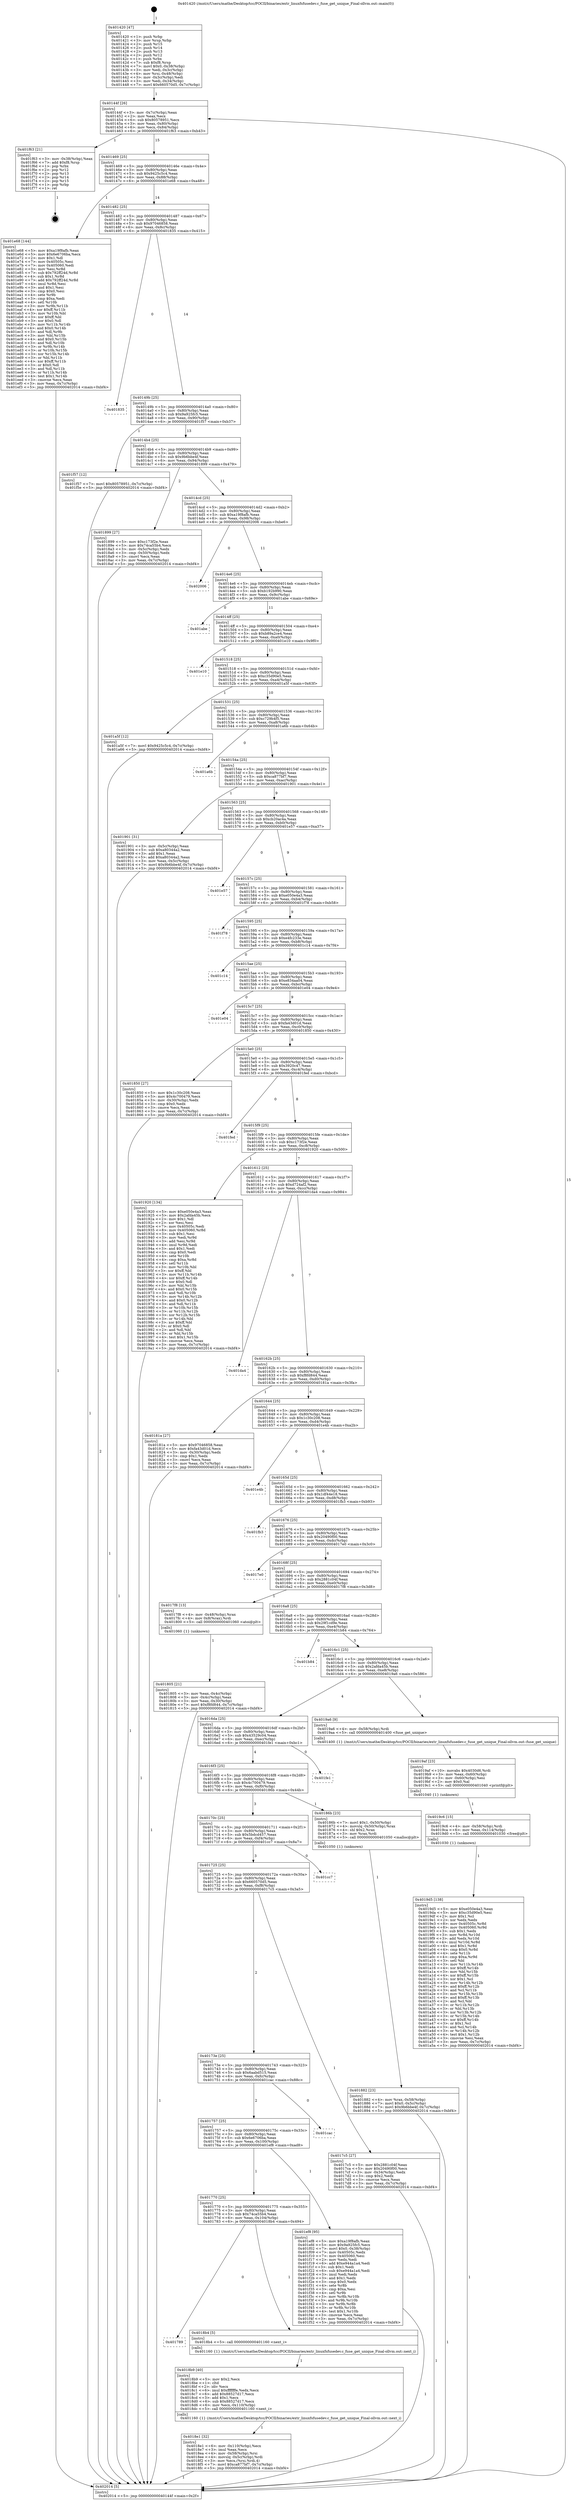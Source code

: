 digraph "0x401420" {
  label = "0x401420 (/mnt/c/Users/mathe/Desktop/tcc/POCII/binaries/extr_linuxfsfusedev.c_fuse_get_unique_Final-ollvm.out::main(0))"
  labelloc = "t"
  node[shape=record]

  Entry [label="",width=0.3,height=0.3,shape=circle,fillcolor=black,style=filled]
  "0x40144f" [label="{
     0x40144f [26]\l
     | [instrs]\l
     &nbsp;&nbsp;0x40144f \<+3\>: mov -0x7c(%rbp),%eax\l
     &nbsp;&nbsp;0x401452 \<+2\>: mov %eax,%ecx\l
     &nbsp;&nbsp;0x401454 \<+6\>: sub $0x80578951,%ecx\l
     &nbsp;&nbsp;0x40145a \<+3\>: mov %eax,-0x80(%rbp)\l
     &nbsp;&nbsp;0x40145d \<+6\>: mov %ecx,-0x84(%rbp)\l
     &nbsp;&nbsp;0x401463 \<+6\>: je 0000000000401f63 \<main+0xb43\>\l
  }"]
  "0x401f63" [label="{
     0x401f63 [21]\l
     | [instrs]\l
     &nbsp;&nbsp;0x401f63 \<+3\>: mov -0x38(%rbp),%eax\l
     &nbsp;&nbsp;0x401f66 \<+7\>: add $0xf8,%rsp\l
     &nbsp;&nbsp;0x401f6d \<+1\>: pop %rbx\l
     &nbsp;&nbsp;0x401f6e \<+2\>: pop %r12\l
     &nbsp;&nbsp;0x401f70 \<+2\>: pop %r13\l
     &nbsp;&nbsp;0x401f72 \<+2\>: pop %r14\l
     &nbsp;&nbsp;0x401f74 \<+2\>: pop %r15\l
     &nbsp;&nbsp;0x401f76 \<+1\>: pop %rbp\l
     &nbsp;&nbsp;0x401f77 \<+1\>: ret\l
  }"]
  "0x401469" [label="{
     0x401469 [25]\l
     | [instrs]\l
     &nbsp;&nbsp;0x401469 \<+5\>: jmp 000000000040146e \<main+0x4e\>\l
     &nbsp;&nbsp;0x40146e \<+3\>: mov -0x80(%rbp),%eax\l
     &nbsp;&nbsp;0x401471 \<+5\>: sub $0x9425c5c4,%eax\l
     &nbsp;&nbsp;0x401476 \<+6\>: mov %eax,-0x88(%rbp)\l
     &nbsp;&nbsp;0x40147c \<+6\>: je 0000000000401e68 \<main+0xa48\>\l
  }"]
  Exit [label="",width=0.3,height=0.3,shape=circle,fillcolor=black,style=filled,peripheries=2]
  "0x401e68" [label="{
     0x401e68 [144]\l
     | [instrs]\l
     &nbsp;&nbsp;0x401e68 \<+5\>: mov $0xa19f8afb,%eax\l
     &nbsp;&nbsp;0x401e6d \<+5\>: mov $0x6e6706ba,%ecx\l
     &nbsp;&nbsp;0x401e72 \<+2\>: mov $0x1,%dl\l
     &nbsp;&nbsp;0x401e74 \<+7\>: mov 0x40505c,%esi\l
     &nbsp;&nbsp;0x401e7b \<+7\>: mov 0x405060,%edi\l
     &nbsp;&nbsp;0x401e82 \<+3\>: mov %esi,%r8d\l
     &nbsp;&nbsp;0x401e85 \<+7\>: sub $0x792ff24d,%r8d\l
     &nbsp;&nbsp;0x401e8c \<+4\>: sub $0x1,%r8d\l
     &nbsp;&nbsp;0x401e90 \<+7\>: add $0x792ff24d,%r8d\l
     &nbsp;&nbsp;0x401e97 \<+4\>: imul %r8d,%esi\l
     &nbsp;&nbsp;0x401e9b \<+3\>: and $0x1,%esi\l
     &nbsp;&nbsp;0x401e9e \<+3\>: cmp $0x0,%esi\l
     &nbsp;&nbsp;0x401ea1 \<+4\>: sete %r9b\l
     &nbsp;&nbsp;0x401ea5 \<+3\>: cmp $0xa,%edi\l
     &nbsp;&nbsp;0x401ea8 \<+4\>: setl %r10b\l
     &nbsp;&nbsp;0x401eac \<+3\>: mov %r9b,%r11b\l
     &nbsp;&nbsp;0x401eaf \<+4\>: xor $0xff,%r11b\l
     &nbsp;&nbsp;0x401eb3 \<+3\>: mov %r10b,%bl\l
     &nbsp;&nbsp;0x401eb6 \<+3\>: xor $0xff,%bl\l
     &nbsp;&nbsp;0x401eb9 \<+3\>: xor $0x0,%dl\l
     &nbsp;&nbsp;0x401ebc \<+3\>: mov %r11b,%r14b\l
     &nbsp;&nbsp;0x401ebf \<+4\>: and $0x0,%r14b\l
     &nbsp;&nbsp;0x401ec3 \<+3\>: and %dl,%r9b\l
     &nbsp;&nbsp;0x401ec6 \<+3\>: mov %bl,%r15b\l
     &nbsp;&nbsp;0x401ec9 \<+4\>: and $0x0,%r15b\l
     &nbsp;&nbsp;0x401ecd \<+3\>: and %dl,%r10b\l
     &nbsp;&nbsp;0x401ed0 \<+3\>: or %r9b,%r14b\l
     &nbsp;&nbsp;0x401ed3 \<+3\>: or %r10b,%r15b\l
     &nbsp;&nbsp;0x401ed6 \<+3\>: xor %r15b,%r14b\l
     &nbsp;&nbsp;0x401ed9 \<+3\>: or %bl,%r11b\l
     &nbsp;&nbsp;0x401edc \<+4\>: xor $0xff,%r11b\l
     &nbsp;&nbsp;0x401ee0 \<+3\>: or $0x0,%dl\l
     &nbsp;&nbsp;0x401ee3 \<+3\>: and %dl,%r11b\l
     &nbsp;&nbsp;0x401ee6 \<+3\>: or %r11b,%r14b\l
     &nbsp;&nbsp;0x401ee9 \<+4\>: test $0x1,%r14b\l
     &nbsp;&nbsp;0x401eed \<+3\>: cmovne %ecx,%eax\l
     &nbsp;&nbsp;0x401ef0 \<+3\>: mov %eax,-0x7c(%rbp)\l
     &nbsp;&nbsp;0x401ef3 \<+5\>: jmp 0000000000402014 \<main+0xbf4\>\l
  }"]
  "0x401482" [label="{
     0x401482 [25]\l
     | [instrs]\l
     &nbsp;&nbsp;0x401482 \<+5\>: jmp 0000000000401487 \<main+0x67\>\l
     &nbsp;&nbsp;0x401487 \<+3\>: mov -0x80(%rbp),%eax\l
     &nbsp;&nbsp;0x40148a \<+5\>: sub $0x97046858,%eax\l
     &nbsp;&nbsp;0x40148f \<+6\>: mov %eax,-0x8c(%rbp)\l
     &nbsp;&nbsp;0x401495 \<+6\>: je 0000000000401835 \<main+0x415\>\l
  }"]
  "0x4019d5" [label="{
     0x4019d5 [138]\l
     | [instrs]\l
     &nbsp;&nbsp;0x4019d5 \<+5\>: mov $0xe050e4a3,%eax\l
     &nbsp;&nbsp;0x4019da \<+5\>: mov $0xc35d90e5,%esi\l
     &nbsp;&nbsp;0x4019df \<+2\>: mov $0x1,%cl\l
     &nbsp;&nbsp;0x4019e1 \<+2\>: xor %edx,%edx\l
     &nbsp;&nbsp;0x4019e3 \<+8\>: mov 0x40505c,%r8d\l
     &nbsp;&nbsp;0x4019eb \<+8\>: mov 0x405060,%r9d\l
     &nbsp;&nbsp;0x4019f3 \<+3\>: sub $0x1,%edx\l
     &nbsp;&nbsp;0x4019f6 \<+3\>: mov %r8d,%r10d\l
     &nbsp;&nbsp;0x4019f9 \<+3\>: add %edx,%r10d\l
     &nbsp;&nbsp;0x4019fc \<+4\>: imul %r10d,%r8d\l
     &nbsp;&nbsp;0x401a00 \<+4\>: and $0x1,%r8d\l
     &nbsp;&nbsp;0x401a04 \<+4\>: cmp $0x0,%r8d\l
     &nbsp;&nbsp;0x401a08 \<+4\>: sete %r11b\l
     &nbsp;&nbsp;0x401a0c \<+4\>: cmp $0xa,%r9d\l
     &nbsp;&nbsp;0x401a10 \<+3\>: setl %bl\l
     &nbsp;&nbsp;0x401a13 \<+3\>: mov %r11b,%r14b\l
     &nbsp;&nbsp;0x401a16 \<+4\>: xor $0xff,%r14b\l
     &nbsp;&nbsp;0x401a1a \<+3\>: mov %bl,%r15b\l
     &nbsp;&nbsp;0x401a1d \<+4\>: xor $0xff,%r15b\l
     &nbsp;&nbsp;0x401a21 \<+3\>: xor $0x1,%cl\l
     &nbsp;&nbsp;0x401a24 \<+3\>: mov %r14b,%r12b\l
     &nbsp;&nbsp;0x401a27 \<+4\>: and $0xff,%r12b\l
     &nbsp;&nbsp;0x401a2b \<+3\>: and %cl,%r11b\l
     &nbsp;&nbsp;0x401a2e \<+3\>: mov %r15b,%r13b\l
     &nbsp;&nbsp;0x401a31 \<+4\>: and $0xff,%r13b\l
     &nbsp;&nbsp;0x401a35 \<+2\>: and %cl,%bl\l
     &nbsp;&nbsp;0x401a37 \<+3\>: or %r11b,%r12b\l
     &nbsp;&nbsp;0x401a3a \<+3\>: or %bl,%r13b\l
     &nbsp;&nbsp;0x401a3d \<+3\>: xor %r13b,%r12b\l
     &nbsp;&nbsp;0x401a40 \<+3\>: or %r15b,%r14b\l
     &nbsp;&nbsp;0x401a43 \<+4\>: xor $0xff,%r14b\l
     &nbsp;&nbsp;0x401a47 \<+3\>: or $0x1,%cl\l
     &nbsp;&nbsp;0x401a4a \<+3\>: and %cl,%r14b\l
     &nbsp;&nbsp;0x401a4d \<+3\>: or %r14b,%r12b\l
     &nbsp;&nbsp;0x401a50 \<+4\>: test $0x1,%r12b\l
     &nbsp;&nbsp;0x401a54 \<+3\>: cmovne %esi,%eax\l
     &nbsp;&nbsp;0x401a57 \<+3\>: mov %eax,-0x7c(%rbp)\l
     &nbsp;&nbsp;0x401a5a \<+5\>: jmp 0000000000402014 \<main+0xbf4\>\l
  }"]
  "0x401835" [label="{
     0x401835\l
  }", style=dashed]
  "0x40149b" [label="{
     0x40149b [25]\l
     | [instrs]\l
     &nbsp;&nbsp;0x40149b \<+5\>: jmp 00000000004014a0 \<main+0x80\>\l
     &nbsp;&nbsp;0x4014a0 \<+3\>: mov -0x80(%rbp),%eax\l
     &nbsp;&nbsp;0x4014a3 \<+5\>: sub $0x9a925fc5,%eax\l
     &nbsp;&nbsp;0x4014a8 \<+6\>: mov %eax,-0x90(%rbp)\l
     &nbsp;&nbsp;0x4014ae \<+6\>: je 0000000000401f57 \<main+0xb37\>\l
  }"]
  "0x4019c6" [label="{
     0x4019c6 [15]\l
     | [instrs]\l
     &nbsp;&nbsp;0x4019c6 \<+4\>: mov -0x58(%rbp),%rdi\l
     &nbsp;&nbsp;0x4019ca \<+6\>: mov %eax,-0x114(%rbp)\l
     &nbsp;&nbsp;0x4019d0 \<+5\>: call 0000000000401030 \<free@plt\>\l
     | [calls]\l
     &nbsp;&nbsp;0x401030 \{1\} (unknown)\l
  }"]
  "0x401f57" [label="{
     0x401f57 [12]\l
     | [instrs]\l
     &nbsp;&nbsp;0x401f57 \<+7\>: movl $0x80578951,-0x7c(%rbp)\l
     &nbsp;&nbsp;0x401f5e \<+5\>: jmp 0000000000402014 \<main+0xbf4\>\l
  }"]
  "0x4014b4" [label="{
     0x4014b4 [25]\l
     | [instrs]\l
     &nbsp;&nbsp;0x4014b4 \<+5\>: jmp 00000000004014b9 \<main+0x99\>\l
     &nbsp;&nbsp;0x4014b9 \<+3\>: mov -0x80(%rbp),%eax\l
     &nbsp;&nbsp;0x4014bc \<+5\>: sub $0x9b6bbe4f,%eax\l
     &nbsp;&nbsp;0x4014c1 \<+6\>: mov %eax,-0x94(%rbp)\l
     &nbsp;&nbsp;0x4014c7 \<+6\>: je 0000000000401899 \<main+0x479\>\l
  }"]
  "0x4019af" [label="{
     0x4019af [23]\l
     | [instrs]\l
     &nbsp;&nbsp;0x4019af \<+10\>: movabs $0x4030d6,%rdi\l
     &nbsp;&nbsp;0x4019b9 \<+3\>: mov %eax,-0x60(%rbp)\l
     &nbsp;&nbsp;0x4019bc \<+3\>: mov -0x60(%rbp),%esi\l
     &nbsp;&nbsp;0x4019bf \<+2\>: mov $0x0,%al\l
     &nbsp;&nbsp;0x4019c1 \<+5\>: call 0000000000401040 \<printf@plt\>\l
     | [calls]\l
     &nbsp;&nbsp;0x401040 \{1\} (unknown)\l
  }"]
  "0x401899" [label="{
     0x401899 [27]\l
     | [instrs]\l
     &nbsp;&nbsp;0x401899 \<+5\>: mov $0xc173f2e,%eax\l
     &nbsp;&nbsp;0x40189e \<+5\>: mov $0x74ca55b4,%ecx\l
     &nbsp;&nbsp;0x4018a3 \<+3\>: mov -0x5c(%rbp),%edx\l
     &nbsp;&nbsp;0x4018a6 \<+3\>: cmp -0x50(%rbp),%edx\l
     &nbsp;&nbsp;0x4018a9 \<+3\>: cmovl %ecx,%eax\l
     &nbsp;&nbsp;0x4018ac \<+3\>: mov %eax,-0x7c(%rbp)\l
     &nbsp;&nbsp;0x4018af \<+5\>: jmp 0000000000402014 \<main+0xbf4\>\l
  }"]
  "0x4014cd" [label="{
     0x4014cd [25]\l
     | [instrs]\l
     &nbsp;&nbsp;0x4014cd \<+5\>: jmp 00000000004014d2 \<main+0xb2\>\l
     &nbsp;&nbsp;0x4014d2 \<+3\>: mov -0x80(%rbp),%eax\l
     &nbsp;&nbsp;0x4014d5 \<+5\>: sub $0xa19f8afb,%eax\l
     &nbsp;&nbsp;0x4014da \<+6\>: mov %eax,-0x98(%rbp)\l
     &nbsp;&nbsp;0x4014e0 \<+6\>: je 0000000000402006 \<main+0xbe6\>\l
  }"]
  "0x4018e1" [label="{
     0x4018e1 [32]\l
     | [instrs]\l
     &nbsp;&nbsp;0x4018e1 \<+6\>: mov -0x110(%rbp),%ecx\l
     &nbsp;&nbsp;0x4018e7 \<+3\>: imul %eax,%ecx\l
     &nbsp;&nbsp;0x4018ea \<+4\>: mov -0x58(%rbp),%rsi\l
     &nbsp;&nbsp;0x4018ee \<+4\>: movslq -0x5c(%rbp),%rdi\l
     &nbsp;&nbsp;0x4018f2 \<+3\>: mov %ecx,(%rsi,%rdi,4)\l
     &nbsp;&nbsp;0x4018f5 \<+7\>: movl $0xca877bf7,-0x7c(%rbp)\l
     &nbsp;&nbsp;0x4018fc \<+5\>: jmp 0000000000402014 \<main+0xbf4\>\l
  }"]
  "0x402006" [label="{
     0x402006\l
  }", style=dashed]
  "0x4014e6" [label="{
     0x4014e6 [25]\l
     | [instrs]\l
     &nbsp;&nbsp;0x4014e6 \<+5\>: jmp 00000000004014eb \<main+0xcb\>\l
     &nbsp;&nbsp;0x4014eb \<+3\>: mov -0x80(%rbp),%eax\l
     &nbsp;&nbsp;0x4014ee \<+5\>: sub $0xb192b990,%eax\l
     &nbsp;&nbsp;0x4014f3 \<+6\>: mov %eax,-0x9c(%rbp)\l
     &nbsp;&nbsp;0x4014f9 \<+6\>: je 0000000000401abe \<main+0x69e\>\l
  }"]
  "0x4018b9" [label="{
     0x4018b9 [40]\l
     | [instrs]\l
     &nbsp;&nbsp;0x4018b9 \<+5\>: mov $0x2,%ecx\l
     &nbsp;&nbsp;0x4018be \<+1\>: cltd\l
     &nbsp;&nbsp;0x4018bf \<+2\>: idiv %ecx\l
     &nbsp;&nbsp;0x4018c1 \<+6\>: imul $0xfffffffe,%edx,%ecx\l
     &nbsp;&nbsp;0x4018c7 \<+6\>: add $0x88527d17,%ecx\l
     &nbsp;&nbsp;0x4018cd \<+3\>: add $0x1,%ecx\l
     &nbsp;&nbsp;0x4018d0 \<+6\>: sub $0x88527d17,%ecx\l
     &nbsp;&nbsp;0x4018d6 \<+6\>: mov %ecx,-0x110(%rbp)\l
     &nbsp;&nbsp;0x4018dc \<+5\>: call 0000000000401160 \<next_i\>\l
     | [calls]\l
     &nbsp;&nbsp;0x401160 \{1\} (/mnt/c/Users/mathe/Desktop/tcc/POCII/binaries/extr_linuxfsfusedev.c_fuse_get_unique_Final-ollvm.out::next_i)\l
  }"]
  "0x401abe" [label="{
     0x401abe\l
  }", style=dashed]
  "0x4014ff" [label="{
     0x4014ff [25]\l
     | [instrs]\l
     &nbsp;&nbsp;0x4014ff \<+5\>: jmp 0000000000401504 \<main+0xe4\>\l
     &nbsp;&nbsp;0x401504 \<+3\>: mov -0x80(%rbp),%eax\l
     &nbsp;&nbsp;0x401507 \<+5\>: sub $0xb89a2ce4,%eax\l
     &nbsp;&nbsp;0x40150c \<+6\>: mov %eax,-0xa0(%rbp)\l
     &nbsp;&nbsp;0x401512 \<+6\>: je 0000000000401e10 \<main+0x9f0\>\l
  }"]
  "0x401789" [label="{
     0x401789\l
  }", style=dashed]
  "0x401e10" [label="{
     0x401e10\l
  }", style=dashed]
  "0x401518" [label="{
     0x401518 [25]\l
     | [instrs]\l
     &nbsp;&nbsp;0x401518 \<+5\>: jmp 000000000040151d \<main+0xfd\>\l
     &nbsp;&nbsp;0x40151d \<+3\>: mov -0x80(%rbp),%eax\l
     &nbsp;&nbsp;0x401520 \<+5\>: sub $0xc35d90e5,%eax\l
     &nbsp;&nbsp;0x401525 \<+6\>: mov %eax,-0xa4(%rbp)\l
     &nbsp;&nbsp;0x40152b \<+6\>: je 0000000000401a5f \<main+0x63f\>\l
  }"]
  "0x4018b4" [label="{
     0x4018b4 [5]\l
     | [instrs]\l
     &nbsp;&nbsp;0x4018b4 \<+5\>: call 0000000000401160 \<next_i\>\l
     | [calls]\l
     &nbsp;&nbsp;0x401160 \{1\} (/mnt/c/Users/mathe/Desktop/tcc/POCII/binaries/extr_linuxfsfusedev.c_fuse_get_unique_Final-ollvm.out::next_i)\l
  }"]
  "0x401a5f" [label="{
     0x401a5f [12]\l
     | [instrs]\l
     &nbsp;&nbsp;0x401a5f \<+7\>: movl $0x9425c5c4,-0x7c(%rbp)\l
     &nbsp;&nbsp;0x401a66 \<+5\>: jmp 0000000000402014 \<main+0xbf4\>\l
  }"]
  "0x401531" [label="{
     0x401531 [25]\l
     | [instrs]\l
     &nbsp;&nbsp;0x401531 \<+5\>: jmp 0000000000401536 \<main+0x116\>\l
     &nbsp;&nbsp;0x401536 \<+3\>: mov -0x80(%rbp),%eax\l
     &nbsp;&nbsp;0x401539 \<+5\>: sub $0xc729b4f5,%eax\l
     &nbsp;&nbsp;0x40153e \<+6\>: mov %eax,-0xa8(%rbp)\l
     &nbsp;&nbsp;0x401544 \<+6\>: je 0000000000401a6b \<main+0x64b\>\l
  }"]
  "0x401770" [label="{
     0x401770 [25]\l
     | [instrs]\l
     &nbsp;&nbsp;0x401770 \<+5\>: jmp 0000000000401775 \<main+0x355\>\l
     &nbsp;&nbsp;0x401775 \<+3\>: mov -0x80(%rbp),%eax\l
     &nbsp;&nbsp;0x401778 \<+5\>: sub $0x74ca55b4,%eax\l
     &nbsp;&nbsp;0x40177d \<+6\>: mov %eax,-0x104(%rbp)\l
     &nbsp;&nbsp;0x401783 \<+6\>: je 00000000004018b4 \<main+0x494\>\l
  }"]
  "0x401a6b" [label="{
     0x401a6b\l
  }", style=dashed]
  "0x40154a" [label="{
     0x40154a [25]\l
     | [instrs]\l
     &nbsp;&nbsp;0x40154a \<+5\>: jmp 000000000040154f \<main+0x12f\>\l
     &nbsp;&nbsp;0x40154f \<+3\>: mov -0x80(%rbp),%eax\l
     &nbsp;&nbsp;0x401552 \<+5\>: sub $0xca877bf7,%eax\l
     &nbsp;&nbsp;0x401557 \<+6\>: mov %eax,-0xac(%rbp)\l
     &nbsp;&nbsp;0x40155d \<+6\>: je 0000000000401901 \<main+0x4e1\>\l
  }"]
  "0x401ef8" [label="{
     0x401ef8 [95]\l
     | [instrs]\l
     &nbsp;&nbsp;0x401ef8 \<+5\>: mov $0xa19f8afb,%eax\l
     &nbsp;&nbsp;0x401efd \<+5\>: mov $0x9a925fc5,%ecx\l
     &nbsp;&nbsp;0x401f02 \<+7\>: movl $0x0,-0x38(%rbp)\l
     &nbsp;&nbsp;0x401f09 \<+7\>: mov 0x40505c,%edx\l
     &nbsp;&nbsp;0x401f10 \<+7\>: mov 0x405060,%esi\l
     &nbsp;&nbsp;0x401f17 \<+2\>: mov %edx,%edi\l
     &nbsp;&nbsp;0x401f19 \<+6\>: add $0xe944a1a4,%edi\l
     &nbsp;&nbsp;0x401f1f \<+3\>: sub $0x1,%edi\l
     &nbsp;&nbsp;0x401f22 \<+6\>: sub $0xe944a1a4,%edi\l
     &nbsp;&nbsp;0x401f28 \<+3\>: imul %edi,%edx\l
     &nbsp;&nbsp;0x401f2b \<+3\>: and $0x1,%edx\l
     &nbsp;&nbsp;0x401f2e \<+3\>: cmp $0x0,%edx\l
     &nbsp;&nbsp;0x401f31 \<+4\>: sete %r8b\l
     &nbsp;&nbsp;0x401f35 \<+3\>: cmp $0xa,%esi\l
     &nbsp;&nbsp;0x401f38 \<+4\>: setl %r9b\l
     &nbsp;&nbsp;0x401f3c \<+3\>: mov %r8b,%r10b\l
     &nbsp;&nbsp;0x401f3f \<+3\>: and %r9b,%r10b\l
     &nbsp;&nbsp;0x401f42 \<+3\>: xor %r9b,%r8b\l
     &nbsp;&nbsp;0x401f45 \<+3\>: or %r8b,%r10b\l
     &nbsp;&nbsp;0x401f48 \<+4\>: test $0x1,%r10b\l
     &nbsp;&nbsp;0x401f4c \<+3\>: cmovne %ecx,%eax\l
     &nbsp;&nbsp;0x401f4f \<+3\>: mov %eax,-0x7c(%rbp)\l
     &nbsp;&nbsp;0x401f52 \<+5\>: jmp 0000000000402014 \<main+0xbf4\>\l
  }"]
  "0x401901" [label="{
     0x401901 [31]\l
     | [instrs]\l
     &nbsp;&nbsp;0x401901 \<+3\>: mov -0x5c(%rbp),%eax\l
     &nbsp;&nbsp;0x401904 \<+5\>: sub $0xa80344a2,%eax\l
     &nbsp;&nbsp;0x401909 \<+3\>: add $0x1,%eax\l
     &nbsp;&nbsp;0x40190c \<+5\>: add $0xa80344a2,%eax\l
     &nbsp;&nbsp;0x401911 \<+3\>: mov %eax,-0x5c(%rbp)\l
     &nbsp;&nbsp;0x401914 \<+7\>: movl $0x9b6bbe4f,-0x7c(%rbp)\l
     &nbsp;&nbsp;0x40191b \<+5\>: jmp 0000000000402014 \<main+0xbf4\>\l
  }"]
  "0x401563" [label="{
     0x401563 [25]\l
     | [instrs]\l
     &nbsp;&nbsp;0x401563 \<+5\>: jmp 0000000000401568 \<main+0x148\>\l
     &nbsp;&nbsp;0x401568 \<+3\>: mov -0x80(%rbp),%eax\l
     &nbsp;&nbsp;0x40156b \<+5\>: sub $0xcb20ac4a,%eax\l
     &nbsp;&nbsp;0x401570 \<+6\>: mov %eax,-0xb0(%rbp)\l
     &nbsp;&nbsp;0x401576 \<+6\>: je 0000000000401e57 \<main+0xa37\>\l
  }"]
  "0x401757" [label="{
     0x401757 [25]\l
     | [instrs]\l
     &nbsp;&nbsp;0x401757 \<+5\>: jmp 000000000040175c \<main+0x33c\>\l
     &nbsp;&nbsp;0x40175c \<+3\>: mov -0x80(%rbp),%eax\l
     &nbsp;&nbsp;0x40175f \<+5\>: sub $0x6e6706ba,%eax\l
     &nbsp;&nbsp;0x401764 \<+6\>: mov %eax,-0x100(%rbp)\l
     &nbsp;&nbsp;0x40176a \<+6\>: je 0000000000401ef8 \<main+0xad8\>\l
  }"]
  "0x401e57" [label="{
     0x401e57\l
  }", style=dashed]
  "0x40157c" [label="{
     0x40157c [25]\l
     | [instrs]\l
     &nbsp;&nbsp;0x40157c \<+5\>: jmp 0000000000401581 \<main+0x161\>\l
     &nbsp;&nbsp;0x401581 \<+3\>: mov -0x80(%rbp),%eax\l
     &nbsp;&nbsp;0x401584 \<+5\>: sub $0xe050e4a3,%eax\l
     &nbsp;&nbsp;0x401589 \<+6\>: mov %eax,-0xb4(%rbp)\l
     &nbsp;&nbsp;0x40158f \<+6\>: je 0000000000401f78 \<main+0xb58\>\l
  }"]
  "0x401cac" [label="{
     0x401cac\l
  }", style=dashed]
  "0x401f78" [label="{
     0x401f78\l
  }", style=dashed]
  "0x401595" [label="{
     0x401595 [25]\l
     | [instrs]\l
     &nbsp;&nbsp;0x401595 \<+5\>: jmp 000000000040159a \<main+0x17a\>\l
     &nbsp;&nbsp;0x40159a \<+3\>: mov -0x80(%rbp),%eax\l
     &nbsp;&nbsp;0x40159d \<+5\>: sub $0xe4fc233e,%eax\l
     &nbsp;&nbsp;0x4015a2 \<+6\>: mov %eax,-0xb8(%rbp)\l
     &nbsp;&nbsp;0x4015a8 \<+6\>: je 0000000000401c14 \<main+0x7f4\>\l
  }"]
  "0x401882" [label="{
     0x401882 [23]\l
     | [instrs]\l
     &nbsp;&nbsp;0x401882 \<+4\>: mov %rax,-0x58(%rbp)\l
     &nbsp;&nbsp;0x401886 \<+7\>: movl $0x0,-0x5c(%rbp)\l
     &nbsp;&nbsp;0x40188d \<+7\>: movl $0x9b6bbe4f,-0x7c(%rbp)\l
     &nbsp;&nbsp;0x401894 \<+5\>: jmp 0000000000402014 \<main+0xbf4\>\l
  }"]
  "0x401c14" [label="{
     0x401c14\l
  }", style=dashed]
  "0x4015ae" [label="{
     0x4015ae [25]\l
     | [instrs]\l
     &nbsp;&nbsp;0x4015ae \<+5\>: jmp 00000000004015b3 \<main+0x193\>\l
     &nbsp;&nbsp;0x4015b3 \<+3\>: mov -0x80(%rbp),%eax\l
     &nbsp;&nbsp;0x4015b6 \<+5\>: sub $0xe834aa04,%eax\l
     &nbsp;&nbsp;0x4015bb \<+6\>: mov %eax,-0xbc(%rbp)\l
     &nbsp;&nbsp;0x4015c1 \<+6\>: je 0000000000401e04 \<main+0x9e4\>\l
  }"]
  "0x401805" [label="{
     0x401805 [21]\l
     | [instrs]\l
     &nbsp;&nbsp;0x401805 \<+3\>: mov %eax,-0x4c(%rbp)\l
     &nbsp;&nbsp;0x401808 \<+3\>: mov -0x4c(%rbp),%eax\l
     &nbsp;&nbsp;0x40180b \<+3\>: mov %eax,-0x30(%rbp)\l
     &nbsp;&nbsp;0x40180e \<+7\>: movl $0xf8fd844,-0x7c(%rbp)\l
     &nbsp;&nbsp;0x401815 \<+5\>: jmp 0000000000402014 \<main+0xbf4\>\l
  }"]
  "0x401e04" [label="{
     0x401e04\l
  }", style=dashed]
  "0x4015c7" [label="{
     0x4015c7 [25]\l
     | [instrs]\l
     &nbsp;&nbsp;0x4015c7 \<+5\>: jmp 00000000004015cc \<main+0x1ac\>\l
     &nbsp;&nbsp;0x4015cc \<+3\>: mov -0x80(%rbp),%eax\l
     &nbsp;&nbsp;0x4015cf \<+5\>: sub $0xfa43d01d,%eax\l
     &nbsp;&nbsp;0x4015d4 \<+6\>: mov %eax,-0xc0(%rbp)\l
     &nbsp;&nbsp;0x4015da \<+6\>: je 0000000000401850 \<main+0x430\>\l
  }"]
  "0x401420" [label="{
     0x401420 [47]\l
     | [instrs]\l
     &nbsp;&nbsp;0x401420 \<+1\>: push %rbp\l
     &nbsp;&nbsp;0x401421 \<+3\>: mov %rsp,%rbp\l
     &nbsp;&nbsp;0x401424 \<+2\>: push %r15\l
     &nbsp;&nbsp;0x401426 \<+2\>: push %r14\l
     &nbsp;&nbsp;0x401428 \<+2\>: push %r13\l
     &nbsp;&nbsp;0x40142a \<+2\>: push %r12\l
     &nbsp;&nbsp;0x40142c \<+1\>: push %rbx\l
     &nbsp;&nbsp;0x40142d \<+7\>: sub $0xf8,%rsp\l
     &nbsp;&nbsp;0x401434 \<+7\>: movl $0x0,-0x38(%rbp)\l
     &nbsp;&nbsp;0x40143b \<+3\>: mov %edi,-0x3c(%rbp)\l
     &nbsp;&nbsp;0x40143e \<+4\>: mov %rsi,-0x48(%rbp)\l
     &nbsp;&nbsp;0x401442 \<+3\>: mov -0x3c(%rbp),%edi\l
     &nbsp;&nbsp;0x401445 \<+3\>: mov %edi,-0x34(%rbp)\l
     &nbsp;&nbsp;0x401448 \<+7\>: movl $0x660570d5,-0x7c(%rbp)\l
  }"]
  "0x401850" [label="{
     0x401850 [27]\l
     | [instrs]\l
     &nbsp;&nbsp;0x401850 \<+5\>: mov $0x1c30c208,%eax\l
     &nbsp;&nbsp;0x401855 \<+5\>: mov $0x4c700479,%ecx\l
     &nbsp;&nbsp;0x40185a \<+3\>: mov -0x30(%rbp),%edx\l
     &nbsp;&nbsp;0x40185d \<+3\>: cmp $0x0,%edx\l
     &nbsp;&nbsp;0x401860 \<+3\>: cmove %ecx,%eax\l
     &nbsp;&nbsp;0x401863 \<+3\>: mov %eax,-0x7c(%rbp)\l
     &nbsp;&nbsp;0x401866 \<+5\>: jmp 0000000000402014 \<main+0xbf4\>\l
  }"]
  "0x4015e0" [label="{
     0x4015e0 [25]\l
     | [instrs]\l
     &nbsp;&nbsp;0x4015e0 \<+5\>: jmp 00000000004015e5 \<main+0x1c5\>\l
     &nbsp;&nbsp;0x4015e5 \<+3\>: mov -0x80(%rbp),%eax\l
     &nbsp;&nbsp;0x4015e8 \<+5\>: sub $0x3920c47,%eax\l
     &nbsp;&nbsp;0x4015ed \<+6\>: mov %eax,-0xc4(%rbp)\l
     &nbsp;&nbsp;0x4015f3 \<+6\>: je 0000000000401fed \<main+0xbcd\>\l
  }"]
  "0x402014" [label="{
     0x402014 [5]\l
     | [instrs]\l
     &nbsp;&nbsp;0x402014 \<+5\>: jmp 000000000040144f \<main+0x2f\>\l
  }"]
  "0x401fed" [label="{
     0x401fed\l
  }", style=dashed]
  "0x4015f9" [label="{
     0x4015f9 [25]\l
     | [instrs]\l
     &nbsp;&nbsp;0x4015f9 \<+5\>: jmp 00000000004015fe \<main+0x1de\>\l
     &nbsp;&nbsp;0x4015fe \<+3\>: mov -0x80(%rbp),%eax\l
     &nbsp;&nbsp;0x401601 \<+5\>: sub $0xc173f2e,%eax\l
     &nbsp;&nbsp;0x401606 \<+6\>: mov %eax,-0xc8(%rbp)\l
     &nbsp;&nbsp;0x40160c \<+6\>: je 0000000000401920 \<main+0x500\>\l
  }"]
  "0x40173e" [label="{
     0x40173e [25]\l
     | [instrs]\l
     &nbsp;&nbsp;0x40173e \<+5\>: jmp 0000000000401743 \<main+0x323\>\l
     &nbsp;&nbsp;0x401743 \<+3\>: mov -0x80(%rbp),%eax\l
     &nbsp;&nbsp;0x401746 \<+5\>: sub $0x6aabd515,%eax\l
     &nbsp;&nbsp;0x40174b \<+6\>: mov %eax,-0xfc(%rbp)\l
     &nbsp;&nbsp;0x401751 \<+6\>: je 0000000000401cac \<main+0x88c\>\l
  }"]
  "0x401920" [label="{
     0x401920 [134]\l
     | [instrs]\l
     &nbsp;&nbsp;0x401920 \<+5\>: mov $0xe050e4a3,%eax\l
     &nbsp;&nbsp;0x401925 \<+5\>: mov $0x2afda45b,%ecx\l
     &nbsp;&nbsp;0x40192a \<+2\>: mov $0x1,%dl\l
     &nbsp;&nbsp;0x40192c \<+2\>: xor %esi,%esi\l
     &nbsp;&nbsp;0x40192e \<+7\>: mov 0x40505c,%edi\l
     &nbsp;&nbsp;0x401935 \<+8\>: mov 0x405060,%r8d\l
     &nbsp;&nbsp;0x40193d \<+3\>: sub $0x1,%esi\l
     &nbsp;&nbsp;0x401940 \<+3\>: mov %edi,%r9d\l
     &nbsp;&nbsp;0x401943 \<+3\>: add %esi,%r9d\l
     &nbsp;&nbsp;0x401946 \<+4\>: imul %r9d,%edi\l
     &nbsp;&nbsp;0x40194a \<+3\>: and $0x1,%edi\l
     &nbsp;&nbsp;0x40194d \<+3\>: cmp $0x0,%edi\l
     &nbsp;&nbsp;0x401950 \<+4\>: sete %r10b\l
     &nbsp;&nbsp;0x401954 \<+4\>: cmp $0xa,%r8d\l
     &nbsp;&nbsp;0x401958 \<+4\>: setl %r11b\l
     &nbsp;&nbsp;0x40195c \<+3\>: mov %r10b,%bl\l
     &nbsp;&nbsp;0x40195f \<+3\>: xor $0xff,%bl\l
     &nbsp;&nbsp;0x401962 \<+3\>: mov %r11b,%r14b\l
     &nbsp;&nbsp;0x401965 \<+4\>: xor $0xff,%r14b\l
     &nbsp;&nbsp;0x401969 \<+3\>: xor $0x0,%dl\l
     &nbsp;&nbsp;0x40196c \<+3\>: mov %bl,%r15b\l
     &nbsp;&nbsp;0x40196f \<+4\>: and $0x0,%r15b\l
     &nbsp;&nbsp;0x401973 \<+3\>: and %dl,%r10b\l
     &nbsp;&nbsp;0x401976 \<+3\>: mov %r14b,%r12b\l
     &nbsp;&nbsp;0x401979 \<+4\>: and $0x0,%r12b\l
     &nbsp;&nbsp;0x40197d \<+3\>: and %dl,%r11b\l
     &nbsp;&nbsp;0x401980 \<+3\>: or %r10b,%r15b\l
     &nbsp;&nbsp;0x401983 \<+3\>: or %r11b,%r12b\l
     &nbsp;&nbsp;0x401986 \<+3\>: xor %r12b,%r15b\l
     &nbsp;&nbsp;0x401989 \<+3\>: or %r14b,%bl\l
     &nbsp;&nbsp;0x40198c \<+3\>: xor $0xff,%bl\l
     &nbsp;&nbsp;0x40198f \<+3\>: or $0x0,%dl\l
     &nbsp;&nbsp;0x401992 \<+2\>: and %dl,%bl\l
     &nbsp;&nbsp;0x401994 \<+3\>: or %bl,%r15b\l
     &nbsp;&nbsp;0x401997 \<+4\>: test $0x1,%r15b\l
     &nbsp;&nbsp;0x40199b \<+3\>: cmovne %ecx,%eax\l
     &nbsp;&nbsp;0x40199e \<+3\>: mov %eax,-0x7c(%rbp)\l
     &nbsp;&nbsp;0x4019a1 \<+5\>: jmp 0000000000402014 \<main+0xbf4\>\l
  }"]
  "0x401612" [label="{
     0x401612 [25]\l
     | [instrs]\l
     &nbsp;&nbsp;0x401612 \<+5\>: jmp 0000000000401617 \<main+0x1f7\>\l
     &nbsp;&nbsp;0x401617 \<+3\>: mov -0x80(%rbp),%eax\l
     &nbsp;&nbsp;0x40161a \<+5\>: sub $0xd724af2,%eax\l
     &nbsp;&nbsp;0x40161f \<+6\>: mov %eax,-0xcc(%rbp)\l
     &nbsp;&nbsp;0x401625 \<+6\>: je 0000000000401da4 \<main+0x984\>\l
  }"]
  "0x4017c5" [label="{
     0x4017c5 [27]\l
     | [instrs]\l
     &nbsp;&nbsp;0x4017c5 \<+5\>: mov $0x2881c04f,%eax\l
     &nbsp;&nbsp;0x4017ca \<+5\>: mov $0x20490f00,%ecx\l
     &nbsp;&nbsp;0x4017cf \<+3\>: mov -0x34(%rbp),%edx\l
     &nbsp;&nbsp;0x4017d2 \<+3\>: cmp $0x2,%edx\l
     &nbsp;&nbsp;0x4017d5 \<+3\>: cmovne %ecx,%eax\l
     &nbsp;&nbsp;0x4017d8 \<+3\>: mov %eax,-0x7c(%rbp)\l
     &nbsp;&nbsp;0x4017db \<+5\>: jmp 0000000000402014 \<main+0xbf4\>\l
  }"]
  "0x401da4" [label="{
     0x401da4\l
  }", style=dashed]
  "0x40162b" [label="{
     0x40162b [25]\l
     | [instrs]\l
     &nbsp;&nbsp;0x40162b \<+5\>: jmp 0000000000401630 \<main+0x210\>\l
     &nbsp;&nbsp;0x401630 \<+3\>: mov -0x80(%rbp),%eax\l
     &nbsp;&nbsp;0x401633 \<+5\>: sub $0xf8fd844,%eax\l
     &nbsp;&nbsp;0x401638 \<+6\>: mov %eax,-0xd0(%rbp)\l
     &nbsp;&nbsp;0x40163e \<+6\>: je 000000000040181a \<main+0x3fa\>\l
  }"]
  "0x401725" [label="{
     0x401725 [25]\l
     | [instrs]\l
     &nbsp;&nbsp;0x401725 \<+5\>: jmp 000000000040172a \<main+0x30a\>\l
     &nbsp;&nbsp;0x40172a \<+3\>: mov -0x80(%rbp),%eax\l
     &nbsp;&nbsp;0x40172d \<+5\>: sub $0x660570d5,%eax\l
     &nbsp;&nbsp;0x401732 \<+6\>: mov %eax,-0xf8(%rbp)\l
     &nbsp;&nbsp;0x401738 \<+6\>: je 00000000004017c5 \<main+0x3a5\>\l
  }"]
  "0x40181a" [label="{
     0x40181a [27]\l
     | [instrs]\l
     &nbsp;&nbsp;0x40181a \<+5\>: mov $0x97046858,%eax\l
     &nbsp;&nbsp;0x40181f \<+5\>: mov $0xfa43d01d,%ecx\l
     &nbsp;&nbsp;0x401824 \<+3\>: mov -0x30(%rbp),%edx\l
     &nbsp;&nbsp;0x401827 \<+3\>: cmp $0x1,%edx\l
     &nbsp;&nbsp;0x40182a \<+3\>: cmovl %ecx,%eax\l
     &nbsp;&nbsp;0x40182d \<+3\>: mov %eax,-0x7c(%rbp)\l
     &nbsp;&nbsp;0x401830 \<+5\>: jmp 0000000000402014 \<main+0xbf4\>\l
  }"]
  "0x401644" [label="{
     0x401644 [25]\l
     | [instrs]\l
     &nbsp;&nbsp;0x401644 \<+5\>: jmp 0000000000401649 \<main+0x229\>\l
     &nbsp;&nbsp;0x401649 \<+3\>: mov -0x80(%rbp),%eax\l
     &nbsp;&nbsp;0x40164c \<+5\>: sub $0x1c30c208,%eax\l
     &nbsp;&nbsp;0x401651 \<+6\>: mov %eax,-0xd4(%rbp)\l
     &nbsp;&nbsp;0x401657 \<+6\>: je 0000000000401e4b \<main+0xa2b\>\l
  }"]
  "0x401cc7" [label="{
     0x401cc7\l
  }", style=dashed]
  "0x401e4b" [label="{
     0x401e4b\l
  }", style=dashed]
  "0x40165d" [label="{
     0x40165d [25]\l
     | [instrs]\l
     &nbsp;&nbsp;0x40165d \<+5\>: jmp 0000000000401662 \<main+0x242\>\l
     &nbsp;&nbsp;0x401662 \<+3\>: mov -0x80(%rbp),%eax\l
     &nbsp;&nbsp;0x401665 \<+5\>: sub $0x1df44e18,%eax\l
     &nbsp;&nbsp;0x40166a \<+6\>: mov %eax,-0xd8(%rbp)\l
     &nbsp;&nbsp;0x401670 \<+6\>: je 0000000000401fb3 \<main+0xb93\>\l
  }"]
  "0x40170c" [label="{
     0x40170c [25]\l
     | [instrs]\l
     &nbsp;&nbsp;0x40170c \<+5\>: jmp 0000000000401711 \<main+0x2f1\>\l
     &nbsp;&nbsp;0x401711 \<+3\>: mov -0x80(%rbp),%eax\l
     &nbsp;&nbsp;0x401714 \<+5\>: sub $0x5bdcd457,%eax\l
     &nbsp;&nbsp;0x401719 \<+6\>: mov %eax,-0xf4(%rbp)\l
     &nbsp;&nbsp;0x40171f \<+6\>: je 0000000000401cc7 \<main+0x8a7\>\l
  }"]
  "0x401fb3" [label="{
     0x401fb3\l
  }", style=dashed]
  "0x401676" [label="{
     0x401676 [25]\l
     | [instrs]\l
     &nbsp;&nbsp;0x401676 \<+5\>: jmp 000000000040167b \<main+0x25b\>\l
     &nbsp;&nbsp;0x40167b \<+3\>: mov -0x80(%rbp),%eax\l
     &nbsp;&nbsp;0x40167e \<+5\>: sub $0x20490f00,%eax\l
     &nbsp;&nbsp;0x401683 \<+6\>: mov %eax,-0xdc(%rbp)\l
     &nbsp;&nbsp;0x401689 \<+6\>: je 00000000004017e0 \<main+0x3c0\>\l
  }"]
  "0x40186b" [label="{
     0x40186b [23]\l
     | [instrs]\l
     &nbsp;&nbsp;0x40186b \<+7\>: movl $0x1,-0x50(%rbp)\l
     &nbsp;&nbsp;0x401872 \<+4\>: movslq -0x50(%rbp),%rax\l
     &nbsp;&nbsp;0x401876 \<+4\>: shl $0x2,%rax\l
     &nbsp;&nbsp;0x40187a \<+3\>: mov %rax,%rdi\l
     &nbsp;&nbsp;0x40187d \<+5\>: call 0000000000401050 \<malloc@plt\>\l
     | [calls]\l
     &nbsp;&nbsp;0x401050 \{1\} (unknown)\l
  }"]
  "0x4017e0" [label="{
     0x4017e0\l
  }", style=dashed]
  "0x40168f" [label="{
     0x40168f [25]\l
     | [instrs]\l
     &nbsp;&nbsp;0x40168f \<+5\>: jmp 0000000000401694 \<main+0x274\>\l
     &nbsp;&nbsp;0x401694 \<+3\>: mov -0x80(%rbp),%eax\l
     &nbsp;&nbsp;0x401697 \<+5\>: sub $0x2881c04f,%eax\l
     &nbsp;&nbsp;0x40169c \<+6\>: mov %eax,-0xe0(%rbp)\l
     &nbsp;&nbsp;0x4016a2 \<+6\>: je 00000000004017f8 \<main+0x3d8\>\l
  }"]
  "0x4016f3" [label="{
     0x4016f3 [25]\l
     | [instrs]\l
     &nbsp;&nbsp;0x4016f3 \<+5\>: jmp 00000000004016f8 \<main+0x2d8\>\l
     &nbsp;&nbsp;0x4016f8 \<+3\>: mov -0x80(%rbp),%eax\l
     &nbsp;&nbsp;0x4016fb \<+5\>: sub $0x4c700479,%eax\l
     &nbsp;&nbsp;0x401700 \<+6\>: mov %eax,-0xf0(%rbp)\l
     &nbsp;&nbsp;0x401706 \<+6\>: je 000000000040186b \<main+0x44b\>\l
  }"]
  "0x4017f8" [label="{
     0x4017f8 [13]\l
     | [instrs]\l
     &nbsp;&nbsp;0x4017f8 \<+4\>: mov -0x48(%rbp),%rax\l
     &nbsp;&nbsp;0x4017fc \<+4\>: mov 0x8(%rax),%rdi\l
     &nbsp;&nbsp;0x401800 \<+5\>: call 0000000000401060 \<atoi@plt\>\l
     | [calls]\l
     &nbsp;&nbsp;0x401060 \{1\} (unknown)\l
  }"]
  "0x4016a8" [label="{
     0x4016a8 [25]\l
     | [instrs]\l
     &nbsp;&nbsp;0x4016a8 \<+5\>: jmp 00000000004016ad \<main+0x28d\>\l
     &nbsp;&nbsp;0x4016ad \<+3\>: mov -0x80(%rbp),%eax\l
     &nbsp;&nbsp;0x4016b0 \<+5\>: sub $0x29f1cd9e,%eax\l
     &nbsp;&nbsp;0x4016b5 \<+6\>: mov %eax,-0xe4(%rbp)\l
     &nbsp;&nbsp;0x4016bb \<+6\>: je 0000000000401b84 \<main+0x764\>\l
  }"]
  "0x401fe1" [label="{
     0x401fe1\l
  }", style=dashed]
  "0x401b84" [label="{
     0x401b84\l
  }", style=dashed]
  "0x4016c1" [label="{
     0x4016c1 [25]\l
     | [instrs]\l
     &nbsp;&nbsp;0x4016c1 \<+5\>: jmp 00000000004016c6 \<main+0x2a6\>\l
     &nbsp;&nbsp;0x4016c6 \<+3\>: mov -0x80(%rbp),%eax\l
     &nbsp;&nbsp;0x4016c9 \<+5\>: sub $0x2afda45b,%eax\l
     &nbsp;&nbsp;0x4016ce \<+6\>: mov %eax,-0xe8(%rbp)\l
     &nbsp;&nbsp;0x4016d4 \<+6\>: je 00000000004019a6 \<main+0x586\>\l
  }"]
  "0x4016da" [label="{
     0x4016da [25]\l
     | [instrs]\l
     &nbsp;&nbsp;0x4016da \<+5\>: jmp 00000000004016df \<main+0x2bf\>\l
     &nbsp;&nbsp;0x4016df \<+3\>: mov -0x80(%rbp),%eax\l
     &nbsp;&nbsp;0x4016e2 \<+5\>: sub $0x43529c04,%eax\l
     &nbsp;&nbsp;0x4016e7 \<+6\>: mov %eax,-0xec(%rbp)\l
     &nbsp;&nbsp;0x4016ed \<+6\>: je 0000000000401fe1 \<main+0xbc1\>\l
  }"]
  "0x4019a6" [label="{
     0x4019a6 [9]\l
     | [instrs]\l
     &nbsp;&nbsp;0x4019a6 \<+4\>: mov -0x58(%rbp),%rdi\l
     &nbsp;&nbsp;0x4019aa \<+5\>: call 0000000000401400 \<fuse_get_unique\>\l
     | [calls]\l
     &nbsp;&nbsp;0x401400 \{1\} (/mnt/c/Users/mathe/Desktop/tcc/POCII/binaries/extr_linuxfsfusedev.c_fuse_get_unique_Final-ollvm.out::fuse_get_unique)\l
  }"]
  Entry -> "0x401420" [label=" 1"]
  "0x40144f" -> "0x401f63" [label=" 1"]
  "0x40144f" -> "0x401469" [label=" 15"]
  "0x401f63" -> Exit [label=" 1"]
  "0x401469" -> "0x401e68" [label=" 1"]
  "0x401469" -> "0x401482" [label=" 14"]
  "0x401f57" -> "0x402014" [label=" 1"]
  "0x401482" -> "0x401835" [label=" 0"]
  "0x401482" -> "0x40149b" [label=" 14"]
  "0x401ef8" -> "0x402014" [label=" 1"]
  "0x40149b" -> "0x401f57" [label=" 1"]
  "0x40149b" -> "0x4014b4" [label=" 13"]
  "0x401e68" -> "0x402014" [label=" 1"]
  "0x4014b4" -> "0x401899" [label=" 2"]
  "0x4014b4" -> "0x4014cd" [label=" 11"]
  "0x401a5f" -> "0x402014" [label=" 1"]
  "0x4014cd" -> "0x402006" [label=" 0"]
  "0x4014cd" -> "0x4014e6" [label=" 11"]
  "0x4019d5" -> "0x402014" [label=" 1"]
  "0x4014e6" -> "0x401abe" [label=" 0"]
  "0x4014e6" -> "0x4014ff" [label=" 11"]
  "0x4019c6" -> "0x4019d5" [label=" 1"]
  "0x4014ff" -> "0x401e10" [label=" 0"]
  "0x4014ff" -> "0x401518" [label=" 11"]
  "0x4019af" -> "0x4019c6" [label=" 1"]
  "0x401518" -> "0x401a5f" [label=" 1"]
  "0x401518" -> "0x401531" [label=" 10"]
  "0x4019a6" -> "0x4019af" [label=" 1"]
  "0x401531" -> "0x401a6b" [label=" 0"]
  "0x401531" -> "0x40154a" [label=" 10"]
  "0x401901" -> "0x402014" [label=" 1"]
  "0x40154a" -> "0x401901" [label=" 1"]
  "0x40154a" -> "0x401563" [label=" 9"]
  "0x4018e1" -> "0x402014" [label=" 1"]
  "0x401563" -> "0x401e57" [label=" 0"]
  "0x401563" -> "0x40157c" [label=" 9"]
  "0x4018b4" -> "0x4018b9" [label=" 1"]
  "0x40157c" -> "0x401f78" [label=" 0"]
  "0x40157c" -> "0x401595" [label=" 9"]
  "0x401770" -> "0x401789" [label=" 0"]
  "0x401595" -> "0x401c14" [label=" 0"]
  "0x401595" -> "0x4015ae" [label=" 9"]
  "0x401920" -> "0x402014" [label=" 1"]
  "0x4015ae" -> "0x401e04" [label=" 0"]
  "0x4015ae" -> "0x4015c7" [label=" 9"]
  "0x401757" -> "0x401770" [label=" 1"]
  "0x4015c7" -> "0x401850" [label=" 1"]
  "0x4015c7" -> "0x4015e0" [label=" 8"]
  "0x401757" -> "0x401ef8" [label=" 1"]
  "0x4015e0" -> "0x401fed" [label=" 0"]
  "0x4015e0" -> "0x4015f9" [label=" 8"]
  "0x4018b9" -> "0x4018e1" [label=" 1"]
  "0x4015f9" -> "0x401920" [label=" 1"]
  "0x4015f9" -> "0x401612" [label=" 7"]
  "0x40173e" -> "0x401757" [label=" 2"]
  "0x401612" -> "0x401da4" [label=" 0"]
  "0x401612" -> "0x40162b" [label=" 7"]
  "0x40173e" -> "0x401cac" [label=" 0"]
  "0x40162b" -> "0x40181a" [label=" 1"]
  "0x40162b" -> "0x401644" [label=" 6"]
  "0x401899" -> "0x402014" [label=" 2"]
  "0x401644" -> "0x401e4b" [label=" 0"]
  "0x401644" -> "0x40165d" [label=" 6"]
  "0x401882" -> "0x402014" [label=" 1"]
  "0x40165d" -> "0x401fb3" [label=" 0"]
  "0x40165d" -> "0x401676" [label=" 6"]
  "0x401850" -> "0x402014" [label=" 1"]
  "0x401676" -> "0x4017e0" [label=" 0"]
  "0x401676" -> "0x40168f" [label=" 6"]
  "0x40181a" -> "0x402014" [label=" 1"]
  "0x40168f" -> "0x4017f8" [label=" 1"]
  "0x40168f" -> "0x4016a8" [label=" 5"]
  "0x4017f8" -> "0x401805" [label=" 1"]
  "0x4016a8" -> "0x401b84" [label=" 0"]
  "0x4016a8" -> "0x4016c1" [label=" 5"]
  "0x402014" -> "0x40144f" [label=" 15"]
  "0x4016c1" -> "0x4019a6" [label=" 1"]
  "0x4016c1" -> "0x4016da" [label=" 4"]
  "0x401420" -> "0x40144f" [label=" 1"]
  "0x4016da" -> "0x401fe1" [label=" 0"]
  "0x4016da" -> "0x4016f3" [label=" 4"]
  "0x401805" -> "0x402014" [label=" 1"]
  "0x4016f3" -> "0x40186b" [label=" 1"]
  "0x4016f3" -> "0x40170c" [label=" 3"]
  "0x40186b" -> "0x401882" [label=" 1"]
  "0x40170c" -> "0x401cc7" [label=" 0"]
  "0x40170c" -> "0x401725" [label=" 3"]
  "0x401770" -> "0x4018b4" [label=" 1"]
  "0x401725" -> "0x4017c5" [label=" 1"]
  "0x401725" -> "0x40173e" [label=" 2"]
  "0x4017c5" -> "0x402014" [label=" 1"]
}
